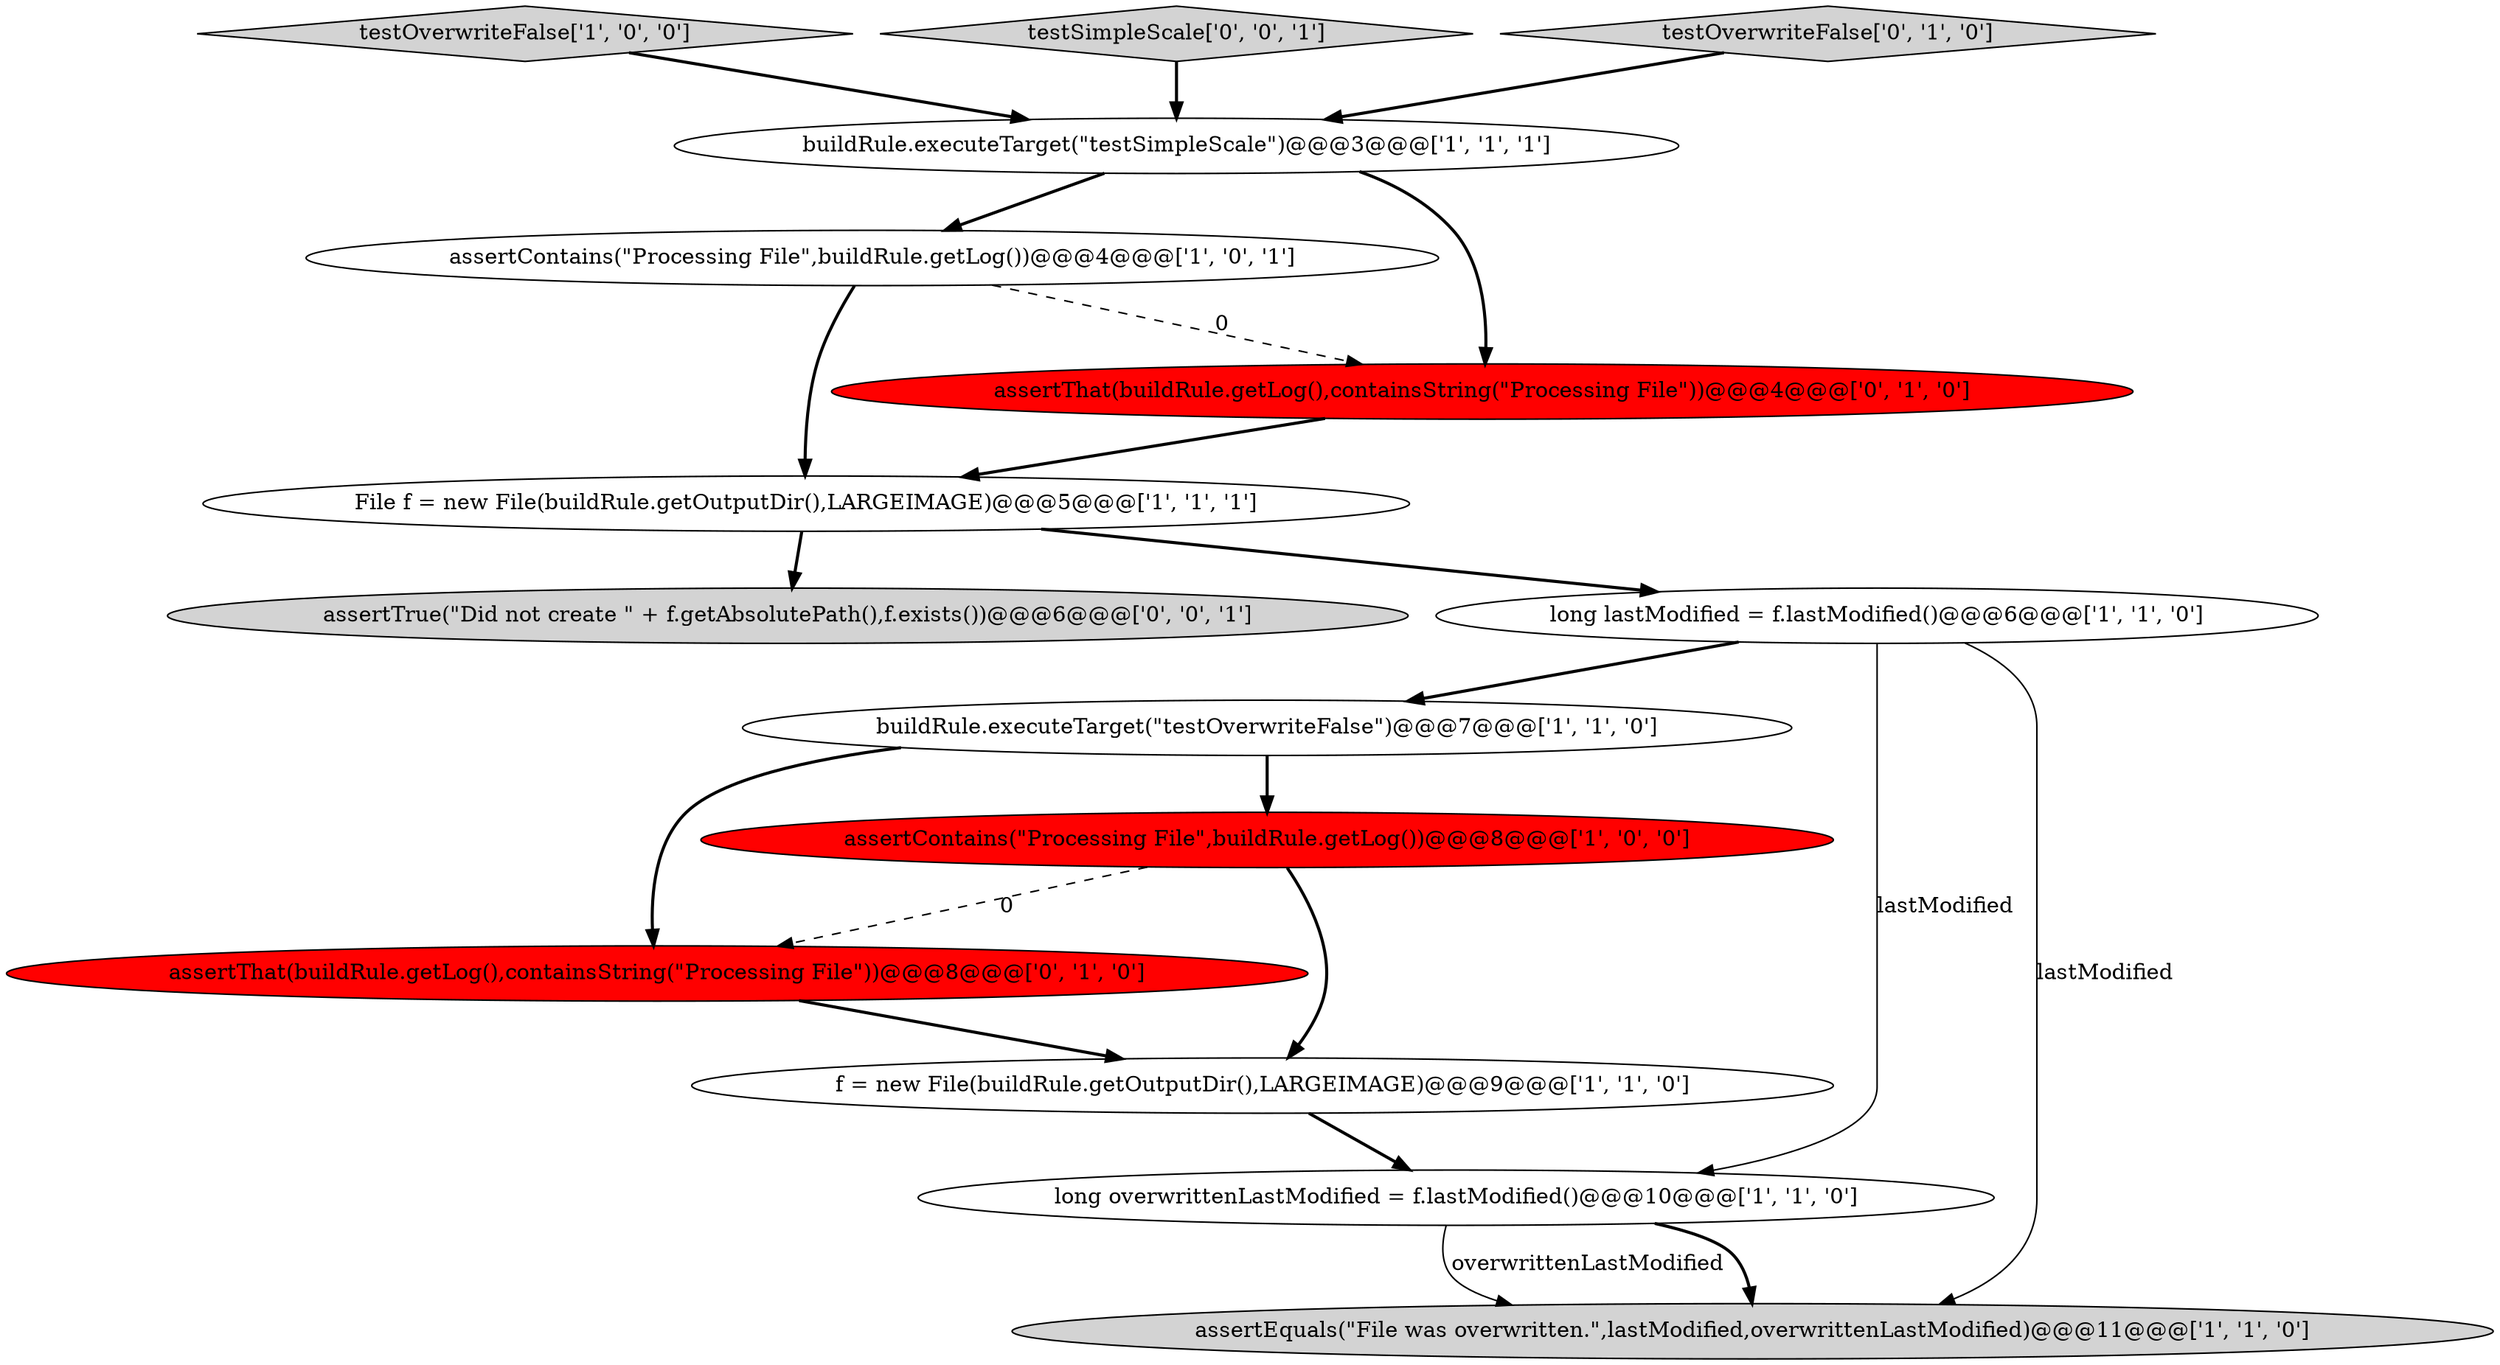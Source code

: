 digraph {
9 [style = filled, label = "buildRule.executeTarget(\"testOverwriteFalse\")@@@7@@@['1', '1', '0']", fillcolor = white, shape = ellipse image = "AAA0AAABBB1BBB"];
2 [style = filled, label = "f = new File(buildRule.getOutputDir(),LARGEIMAGE)@@@9@@@['1', '1', '0']", fillcolor = white, shape = ellipse image = "AAA0AAABBB1BBB"];
11 [style = filled, label = "assertThat(buildRule.getLog(),containsString(\"Processing File\"))@@@8@@@['0', '1', '0']", fillcolor = red, shape = ellipse image = "AAA1AAABBB2BBB"];
0 [style = filled, label = "testOverwriteFalse['1', '0', '0']", fillcolor = lightgray, shape = diamond image = "AAA0AAABBB1BBB"];
1 [style = filled, label = "assertContains(\"Processing File\",buildRule.getLog())@@@4@@@['1', '0', '1']", fillcolor = white, shape = ellipse image = "AAA0AAABBB1BBB"];
12 [style = filled, label = "assertThat(buildRule.getLog(),containsString(\"Processing File\"))@@@4@@@['0', '1', '0']", fillcolor = red, shape = ellipse image = "AAA1AAABBB2BBB"];
13 [style = filled, label = "testSimpleScale['0', '0', '1']", fillcolor = lightgray, shape = diamond image = "AAA0AAABBB3BBB"];
8 [style = filled, label = "assertContains(\"Processing File\",buildRule.getLog())@@@8@@@['1', '0', '0']", fillcolor = red, shape = ellipse image = "AAA1AAABBB1BBB"];
5 [style = filled, label = "long overwrittenLastModified = f.lastModified()@@@10@@@['1', '1', '0']", fillcolor = white, shape = ellipse image = "AAA0AAABBB1BBB"];
14 [style = filled, label = "assertTrue(\"Did not create \" + f.getAbsolutePath(),f.exists())@@@6@@@['0', '0', '1']", fillcolor = lightgray, shape = ellipse image = "AAA0AAABBB3BBB"];
10 [style = filled, label = "testOverwriteFalse['0', '1', '0']", fillcolor = lightgray, shape = diamond image = "AAA0AAABBB2BBB"];
7 [style = filled, label = "buildRule.executeTarget(\"testSimpleScale\")@@@3@@@['1', '1', '1']", fillcolor = white, shape = ellipse image = "AAA0AAABBB1BBB"];
4 [style = filled, label = "File f = new File(buildRule.getOutputDir(),LARGEIMAGE)@@@5@@@['1', '1', '1']", fillcolor = white, shape = ellipse image = "AAA0AAABBB1BBB"];
6 [style = filled, label = "assertEquals(\"File was overwritten.\",lastModified,overwrittenLastModified)@@@11@@@['1', '1', '0']", fillcolor = lightgray, shape = ellipse image = "AAA0AAABBB1BBB"];
3 [style = filled, label = "long lastModified = f.lastModified()@@@6@@@['1', '1', '0']", fillcolor = white, shape = ellipse image = "AAA0AAABBB1BBB"];
4->3 [style = bold, label=""];
1->4 [style = bold, label=""];
4->14 [style = bold, label=""];
7->1 [style = bold, label=""];
9->11 [style = bold, label=""];
7->12 [style = bold, label=""];
3->5 [style = solid, label="lastModified"];
9->8 [style = bold, label=""];
10->7 [style = bold, label=""];
3->6 [style = solid, label="lastModified"];
11->2 [style = bold, label=""];
0->7 [style = bold, label=""];
3->9 [style = bold, label=""];
1->12 [style = dashed, label="0"];
5->6 [style = bold, label=""];
8->2 [style = bold, label=""];
12->4 [style = bold, label=""];
13->7 [style = bold, label=""];
8->11 [style = dashed, label="0"];
2->5 [style = bold, label=""];
5->6 [style = solid, label="overwrittenLastModified"];
}
